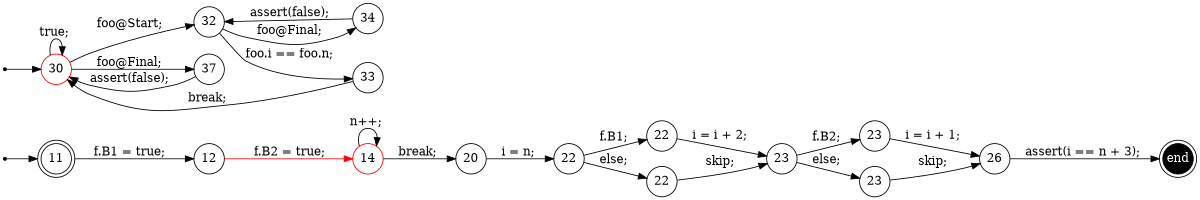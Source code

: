 digraph finite_state_machine {
	rankdir=LR
	size="8,5"
	93824993311008 [label = 11, shape = doublecircle, fixedsize = true]; 
	s93824993311008 [shape = point];
	93824993307216 [label = 30, shape = doublecircle, color = red, fixedsize = true]; 
	s93824993307216 [shape = point];
	e93824993306544 [shape = doublecircle, fixedsize = true, style = filled, fillcolor = black, fontcolor = white,  label = end];
	 93824993312480 [label = 12, shape = circle, fixedsize = true ];
	 93824993302560 [label = 14, shape = circle, color = red, fixedsize = true ];
	 93824993303360 [label = 20, shape = circle, fixedsize = true ];
	 93824993303680 [label = 22, shape = circle, fixedsize = true ];
	 93824993304480 [label = 22, shape = circle, fixedsize = true ];
	 93824993305200 [label = 22, shape = circle, fixedsize = true ];
	 93824993304992 [label = 23, shape = circle, fixedsize = true ];
	 93824993306032 [label = 23, shape = circle, fixedsize = true ];
	 93824993306752 [label = 23, shape = circle, fixedsize = true ];
	 93824993306544 [label = 26, shape = circle, fixedsize = true ];
	 93824993307216 [label = 30, shape = circle, color = red, fixedsize = true ];
	 93824993307984 [label = 32, shape = circle, fixedsize = true ];
	 93824993308816 [label = 33, shape = circle, fixedsize = true ];
	 93824993309536 [label = 34, shape = circle, fixedsize = true ];
	 93824993310048 [label = 37, shape = circle, fixedsize = true ];
	s93824993311008 -> 93824993311008;
	s93824993307216 -> 93824993307216;
	93824993311008 -> 93824993312480 [ label = "f.B1 = true; "];
	93824993312480 -> 93824993302560 [color = red, label = "f.B2 = true; "];
	93824993302560 -> 93824993303360 [ label = "break; "];
	93824993302560 -> 93824993302560 [ label = "n++; "];
	93824993303360 -> 93824993303680 [ label = "i = n; "];
	93824993303680 -> 93824993304480 [ label = "f.B1; "];
	93824993304480 -> 93824993304992 [ label = "i = i + 2; "];
	93824993303680 -> 93824993305200 [ label = "else; "];
	93824993305200 -> 93824993304992 [ label = "skip; "];
	93824993304992 -> 93824993306032 [ label = "f.B2; "];
	93824993306032 -> 93824993306544 [ label = "i = i + 1; "];
	93824993304992 -> 93824993306752 [ label = "else; "];
	93824993306752 -> 93824993306544 [ label = "skip; "];
	93824993306544 -> e93824993306544 [ label = "assert(i == n + 3); "];
	93824993307216 -> 93824993307984 [ label = "foo@Start; "];
	93824993307984 -> 93824993308816 [ label = "foo.i == foo.n; "];
	93824993308816 -> 93824993307216 [ label = "break; "];
	93824993307984 -> 93824993309536 [ label = "foo@Final; "];
	93824993309536 -> 93824993307984 [ label = "assert(false); "];
	93824993307216 -> 93824993310048 [ label = "foo@Final; "];
	93824993310048 -> 93824993307216 [ label = "assert(false); "];
	93824993307216 -> 93824993307216 [ label = "true; "];
}